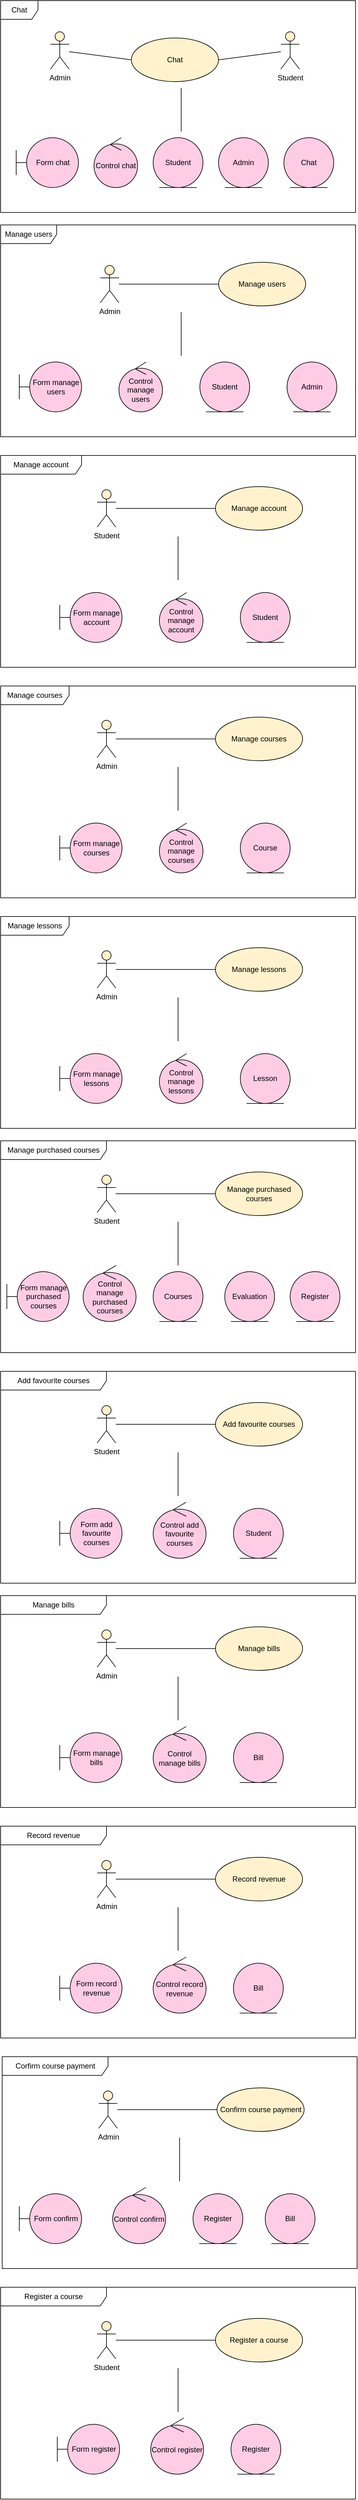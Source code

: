 <mxfile version="26.1.1">
  <diagram name="Trang-1" id="Q7we8QN22_Dc0GwQsEJo">
    <mxGraphModel dx="1290" dy="557" grid="1" gridSize="10" guides="1" tooltips="1" connect="1" arrows="1" fold="1" page="1" pageScale="1" pageWidth="827" pageHeight="1169" math="0" shadow="0">
      <root>
        <mxCell id="0" />
        <mxCell id="1" parent="0" />
        <mxCell id="GhR0AWSsbFGkLl2orixD-1" value="Form chat" style="shape=umlBoundary;whiteSpace=wrap;html=1;fillColor=#FFCCE6;" parent="1" vertex="1">
          <mxGeometry x="95" y="250" width="100" height="80" as="geometry" />
        </mxCell>
        <mxCell id="GhR0AWSsbFGkLl2orixD-2" value="Control chat" style="ellipse;shape=umlControl;whiteSpace=wrap;html=1;fillColor=#FFCCE6;" parent="1" vertex="1">
          <mxGeometry x="220" y="250" width="70" height="80" as="geometry" />
        </mxCell>
        <mxCell id="GhR0AWSsbFGkLl2orixD-3" value="Student" style="ellipse;shape=umlEntity;whiteSpace=wrap;html=1;fillColor=#FFCCE6;" parent="1" vertex="1">
          <mxGeometry x="315" y="250" width="80" height="80" as="geometry" />
        </mxCell>
        <mxCell id="GhR0AWSsbFGkLl2orixD-4" value="Admin" style="ellipse;shape=umlEntity;whiteSpace=wrap;html=1;fillColor=#FFCCE6;" parent="1" vertex="1">
          <mxGeometry x="420" y="250" width="80" height="80" as="geometry" />
        </mxCell>
        <mxCell id="GhR0AWSsbFGkLl2orixD-5" value="Admin" style="shape=umlActor;verticalLabelPosition=bottom;verticalAlign=top;html=1;fillColor=#FFF2CC;" parent="1" vertex="1">
          <mxGeometry x="150" y="80" width="30" height="60" as="geometry" />
        </mxCell>
        <mxCell id="GhR0AWSsbFGkLl2orixD-6" value="Student" style="shape=umlActor;verticalLabelPosition=bottom;verticalAlign=top;html=1;fillColor=#FFF2CC;" parent="1" vertex="1">
          <mxGeometry x="520" y="80" width="30" height="60" as="geometry" />
        </mxCell>
        <mxCell id="GhR0AWSsbFGkLl2orixD-7" value="Chat" style="ellipse;whiteSpace=wrap;html=1;fillColor=#FFF2CC;" parent="1" vertex="1">
          <mxGeometry x="280" y="90" width="140" height="70" as="geometry" />
        </mxCell>
        <mxCell id="GhR0AWSsbFGkLl2orixD-10" value="" style="endArrow=none;html=1;rounded=0;entryX=0;entryY=0.5;entryDx=0;entryDy=0;" parent="1" source="GhR0AWSsbFGkLl2orixD-5" target="GhR0AWSsbFGkLl2orixD-7" edge="1">
          <mxGeometry width="50" height="50" relative="1" as="geometry">
            <mxPoint x="230" y="190" as="sourcePoint" />
            <mxPoint x="280" y="140" as="targetPoint" />
          </mxGeometry>
        </mxCell>
        <mxCell id="GhR0AWSsbFGkLl2orixD-11" value="" style="endArrow=none;html=1;rounded=0;entryX=1;entryY=0.5;entryDx=0;entryDy=0;" parent="1" source="GhR0AWSsbFGkLl2orixD-6" target="GhR0AWSsbFGkLl2orixD-7" edge="1">
          <mxGeometry width="50" height="50" relative="1" as="geometry">
            <mxPoint x="190" y="122" as="sourcePoint" />
            <mxPoint x="290" y="135" as="targetPoint" />
          </mxGeometry>
        </mxCell>
        <mxCell id="GhR0AWSsbFGkLl2orixD-12" value="" style="endArrow=none;html=1;rounded=0;" parent="1" edge="1">
          <mxGeometry width="50" height="50" relative="1" as="geometry">
            <mxPoint x="360" y="240" as="sourcePoint" />
            <mxPoint x="360" y="170" as="targetPoint" />
          </mxGeometry>
        </mxCell>
        <mxCell id="q4FE1DRr6aeODJJ_JZDe-1" value="Chat" style="shape=umlFrame;whiteSpace=wrap;html=1;pointerEvents=0;" parent="1" vertex="1">
          <mxGeometry x="70" y="30" width="570" height="340" as="geometry" />
        </mxCell>
        <mxCell id="q4FE1DRr6aeODJJ_JZDe-24" value="Form manage users" style="shape=umlBoundary;whiteSpace=wrap;html=1;fillColor=#FFCCE6;" parent="1" vertex="1">
          <mxGeometry x="100" y="610" width="100" height="80" as="geometry" />
        </mxCell>
        <mxCell id="q4FE1DRr6aeODJJ_JZDe-25" value="Control manage users" style="ellipse;shape=umlControl;whiteSpace=wrap;html=1;fillColor=#FFCCE6;" parent="1" vertex="1">
          <mxGeometry x="260" y="610" width="70" height="80" as="geometry" />
        </mxCell>
        <mxCell id="q4FE1DRr6aeODJJ_JZDe-26" value="Student" style="ellipse;shape=umlEntity;whiteSpace=wrap;html=1;fillColor=#FFCCE6;" parent="1" vertex="1">
          <mxGeometry x="390" y="610" width="80" height="80" as="geometry" />
        </mxCell>
        <mxCell id="q4FE1DRr6aeODJJ_JZDe-27" value="Admin" style="ellipse;shape=umlEntity;whiteSpace=wrap;html=1;fillColor=#FFCCE6;" parent="1" vertex="1">
          <mxGeometry x="530" y="610" width="80" height="80" as="geometry" />
        </mxCell>
        <mxCell id="q4FE1DRr6aeODJJ_JZDe-28" value="Admin" style="shape=umlActor;verticalLabelPosition=bottom;verticalAlign=top;html=1;fillColor=#FFF2CC;" parent="1" vertex="1">
          <mxGeometry x="230" y="455" width="30" height="60" as="geometry" />
        </mxCell>
        <mxCell id="q4FE1DRr6aeODJJ_JZDe-30" value="Manage users" style="ellipse;whiteSpace=wrap;html=1;fillColor=#FFF2CC;" parent="1" vertex="1">
          <mxGeometry x="420" y="450" width="140" height="70" as="geometry" />
        </mxCell>
        <mxCell id="q4FE1DRr6aeODJJ_JZDe-31" value="" style="endArrow=none;html=1;rounded=0;entryX=0;entryY=0.5;entryDx=0;entryDy=0;" parent="1" source="q4FE1DRr6aeODJJ_JZDe-28" target="q4FE1DRr6aeODJJ_JZDe-30" edge="1">
          <mxGeometry width="50" height="50" relative="1" as="geometry">
            <mxPoint x="230" y="550" as="sourcePoint" />
            <mxPoint x="280" y="500" as="targetPoint" />
          </mxGeometry>
        </mxCell>
        <mxCell id="q4FE1DRr6aeODJJ_JZDe-33" value="" style="endArrow=none;html=1;rounded=0;" parent="1" edge="1">
          <mxGeometry width="50" height="50" relative="1" as="geometry">
            <mxPoint x="360" y="600" as="sourcePoint" />
            <mxPoint x="360" y="530" as="targetPoint" />
          </mxGeometry>
        </mxCell>
        <mxCell id="q4FE1DRr6aeODJJ_JZDe-34" value="Manage users" style="shape=umlFrame;whiteSpace=wrap;html=1;pointerEvents=0;width=90;height=30;" parent="1" vertex="1">
          <mxGeometry x="70" y="390" width="570" height="340" as="geometry" />
        </mxCell>
        <mxCell id="89KOBiRgbCLTCbR4opKs-2" value="Manage account" style="shape=umlFrame;whiteSpace=wrap;html=1;pointerEvents=0;width=130;height=30;" vertex="1" parent="1">
          <mxGeometry x="70" y="760" width="570" height="340" as="geometry" />
        </mxCell>
        <mxCell id="89KOBiRgbCLTCbR4opKs-3" value="Form manage account" style="shape=umlBoundary;whiteSpace=wrap;html=1;fillColor=#FFCCE6;" vertex="1" parent="1">
          <mxGeometry x="165" y="980" width="100" height="80" as="geometry" />
        </mxCell>
        <mxCell id="89KOBiRgbCLTCbR4opKs-4" value="Control manage account" style="ellipse;shape=umlControl;whiteSpace=wrap;html=1;fillColor=#FFCCE6;" vertex="1" parent="1">
          <mxGeometry x="325" y="980" width="70" height="80" as="geometry" />
        </mxCell>
        <mxCell id="89KOBiRgbCLTCbR4opKs-5" value="Student" style="ellipse;shape=umlEntity;whiteSpace=wrap;html=1;fillColor=#FFCCE6;" vertex="1" parent="1">
          <mxGeometry x="455" y="980" width="80" height="80" as="geometry" />
        </mxCell>
        <mxCell id="89KOBiRgbCLTCbR4opKs-7" value="Student" style="shape=umlActor;verticalLabelPosition=bottom;verticalAlign=top;html=1;fillColor=#FFF2CC;" vertex="1" parent="1">
          <mxGeometry x="225" y="815" width="30" height="60" as="geometry" />
        </mxCell>
        <mxCell id="89KOBiRgbCLTCbR4opKs-8" value="Manage account" style="ellipse;whiteSpace=wrap;html=1;fillColor=#FFF2CC;" vertex="1" parent="1">
          <mxGeometry x="415" y="810" width="140" height="70" as="geometry" />
        </mxCell>
        <mxCell id="89KOBiRgbCLTCbR4opKs-9" value="" style="endArrow=none;html=1;rounded=0;entryX=0;entryY=0.5;entryDx=0;entryDy=0;" edge="1" parent="1" source="89KOBiRgbCLTCbR4opKs-7" target="89KOBiRgbCLTCbR4opKs-8">
          <mxGeometry width="50" height="50" relative="1" as="geometry">
            <mxPoint x="225" y="910" as="sourcePoint" />
            <mxPoint x="275" y="860" as="targetPoint" />
          </mxGeometry>
        </mxCell>
        <mxCell id="89KOBiRgbCLTCbR4opKs-10" value="" style="endArrow=none;html=1;rounded=0;" edge="1" parent="1">
          <mxGeometry width="50" height="50" relative="1" as="geometry">
            <mxPoint x="355" y="960" as="sourcePoint" />
            <mxPoint x="355" y="890" as="targetPoint" />
          </mxGeometry>
        </mxCell>
        <mxCell id="89KOBiRgbCLTCbR4opKs-12" value="Chat" style="ellipse;shape=umlEntity;whiteSpace=wrap;html=1;fillColor=#FFCCE6;" vertex="1" parent="1">
          <mxGeometry x="525" y="250" width="80" height="80" as="geometry" />
        </mxCell>
        <mxCell id="89KOBiRgbCLTCbR4opKs-13" value="Manage courses" style="shape=umlFrame;whiteSpace=wrap;html=1;pointerEvents=0;width=110;height=30;" vertex="1" parent="1">
          <mxGeometry x="70" y="1130" width="570" height="340" as="geometry" />
        </mxCell>
        <mxCell id="89KOBiRgbCLTCbR4opKs-14" value="Form manage courses" style="shape=umlBoundary;whiteSpace=wrap;html=1;fillColor=#FFCCE6;" vertex="1" parent="1">
          <mxGeometry x="165" y="1350" width="100" height="80" as="geometry" />
        </mxCell>
        <mxCell id="89KOBiRgbCLTCbR4opKs-15" value="Control manage courses" style="ellipse;shape=umlControl;whiteSpace=wrap;html=1;fillColor=#FFCCE6;" vertex="1" parent="1">
          <mxGeometry x="325" y="1350" width="70" height="80" as="geometry" />
        </mxCell>
        <mxCell id="89KOBiRgbCLTCbR4opKs-16" value="Course" style="ellipse;shape=umlEntity;whiteSpace=wrap;html=1;fillColor=#FFCCE6;" vertex="1" parent="1">
          <mxGeometry x="455" y="1350" width="80" height="80" as="geometry" />
        </mxCell>
        <mxCell id="89KOBiRgbCLTCbR4opKs-17" value="Admin" style="shape=umlActor;verticalLabelPosition=bottom;verticalAlign=top;html=1;fillColor=#FFF2CC;" vertex="1" parent="1">
          <mxGeometry x="225" y="1185" width="30" height="60" as="geometry" />
        </mxCell>
        <mxCell id="89KOBiRgbCLTCbR4opKs-18" value="Manage courses" style="ellipse;whiteSpace=wrap;html=1;fillColor=#FFF2CC;" vertex="1" parent="1">
          <mxGeometry x="415" y="1180" width="140" height="70" as="geometry" />
        </mxCell>
        <mxCell id="89KOBiRgbCLTCbR4opKs-19" value="" style="endArrow=none;html=1;rounded=0;entryX=0;entryY=0.5;entryDx=0;entryDy=0;" edge="1" parent="1" source="89KOBiRgbCLTCbR4opKs-17" target="89KOBiRgbCLTCbR4opKs-18">
          <mxGeometry width="50" height="50" relative="1" as="geometry">
            <mxPoint x="225" y="1280" as="sourcePoint" />
            <mxPoint x="275" y="1230" as="targetPoint" />
          </mxGeometry>
        </mxCell>
        <mxCell id="89KOBiRgbCLTCbR4opKs-20" value="" style="endArrow=none;html=1;rounded=0;" edge="1" parent="1">
          <mxGeometry width="50" height="50" relative="1" as="geometry">
            <mxPoint x="355" y="1330" as="sourcePoint" />
            <mxPoint x="355" y="1260" as="targetPoint" />
          </mxGeometry>
        </mxCell>
        <mxCell id="89KOBiRgbCLTCbR4opKs-21" value="Manage lessons" style="shape=umlFrame;whiteSpace=wrap;html=1;pointerEvents=0;width=110;height=30;" vertex="1" parent="1">
          <mxGeometry x="70" y="1500" width="570" height="340" as="geometry" />
        </mxCell>
        <mxCell id="89KOBiRgbCLTCbR4opKs-22" value="Form manage lessons" style="shape=umlBoundary;whiteSpace=wrap;html=1;fillColor=#FFCCE6;" vertex="1" parent="1">
          <mxGeometry x="165" y="1720" width="100" height="80" as="geometry" />
        </mxCell>
        <mxCell id="89KOBiRgbCLTCbR4opKs-23" value="Control manage lessons" style="ellipse;shape=umlControl;whiteSpace=wrap;html=1;fillColor=#FFCCE6;" vertex="1" parent="1">
          <mxGeometry x="325" y="1720" width="70" height="80" as="geometry" />
        </mxCell>
        <mxCell id="89KOBiRgbCLTCbR4opKs-24" value="Lesson" style="ellipse;shape=umlEntity;whiteSpace=wrap;html=1;fillColor=#FFCCE6;" vertex="1" parent="1">
          <mxGeometry x="455" y="1720" width="80" height="80" as="geometry" />
        </mxCell>
        <mxCell id="89KOBiRgbCLTCbR4opKs-25" value="Admin" style="shape=umlActor;verticalLabelPosition=bottom;verticalAlign=top;html=1;fillColor=#FFF2CC;" vertex="1" parent="1">
          <mxGeometry x="225" y="1555" width="30" height="60" as="geometry" />
        </mxCell>
        <mxCell id="89KOBiRgbCLTCbR4opKs-26" value="Manage lessons" style="ellipse;whiteSpace=wrap;html=1;fillColor=#FFF2CC;" vertex="1" parent="1">
          <mxGeometry x="415" y="1550" width="140" height="70" as="geometry" />
        </mxCell>
        <mxCell id="89KOBiRgbCLTCbR4opKs-27" value="" style="endArrow=none;html=1;rounded=0;entryX=0;entryY=0.5;entryDx=0;entryDy=0;" edge="1" parent="1" source="89KOBiRgbCLTCbR4opKs-25" target="89KOBiRgbCLTCbR4opKs-26">
          <mxGeometry width="50" height="50" relative="1" as="geometry">
            <mxPoint x="225" y="1650" as="sourcePoint" />
            <mxPoint x="275" y="1600" as="targetPoint" />
          </mxGeometry>
        </mxCell>
        <mxCell id="89KOBiRgbCLTCbR4opKs-28" value="" style="endArrow=none;html=1;rounded=0;" edge="1" parent="1">
          <mxGeometry width="50" height="50" relative="1" as="geometry">
            <mxPoint x="355" y="1700" as="sourcePoint" />
            <mxPoint x="355" y="1630" as="targetPoint" />
          </mxGeometry>
        </mxCell>
        <mxCell id="89KOBiRgbCLTCbR4opKs-29" value="Manage purchased courses" style="shape=umlFrame;whiteSpace=wrap;html=1;pointerEvents=0;width=170;height=30;" vertex="1" parent="1">
          <mxGeometry x="70" y="1860" width="570" height="340" as="geometry" />
        </mxCell>
        <mxCell id="89KOBiRgbCLTCbR4opKs-30" value="Form manage purchased courses" style="shape=umlBoundary;whiteSpace=wrap;html=1;fillColor=#FFCCE6;" vertex="1" parent="1">
          <mxGeometry x="80" y="2070" width="100" height="80" as="geometry" />
        </mxCell>
        <mxCell id="89KOBiRgbCLTCbR4opKs-31" value="Control manage purchased courses" style="ellipse;shape=umlControl;whiteSpace=wrap;html=1;fillColor=#FFCCE6;" vertex="1" parent="1">
          <mxGeometry x="202.5" y="2060" width="85" height="90" as="geometry" />
        </mxCell>
        <mxCell id="89KOBiRgbCLTCbR4opKs-32" value="Courses" style="ellipse;shape=umlEntity;whiteSpace=wrap;html=1;fillColor=#FFCCE6;" vertex="1" parent="1">
          <mxGeometry x="315" y="2070" width="80" height="80" as="geometry" />
        </mxCell>
        <mxCell id="89KOBiRgbCLTCbR4opKs-33" value="Student" style="shape=umlActor;verticalLabelPosition=bottom;verticalAlign=top;html=1;fillColor=#FFF2CC;" vertex="1" parent="1">
          <mxGeometry x="225" y="1915" width="30" height="60" as="geometry" />
        </mxCell>
        <mxCell id="89KOBiRgbCLTCbR4opKs-34" value="Manage purchased courses" style="ellipse;whiteSpace=wrap;html=1;fillColor=#FFF2CC;" vertex="1" parent="1">
          <mxGeometry x="415" y="1910" width="140" height="70" as="geometry" />
        </mxCell>
        <mxCell id="89KOBiRgbCLTCbR4opKs-35" value="" style="endArrow=none;html=1;rounded=0;entryX=0;entryY=0.5;entryDx=0;entryDy=0;" edge="1" parent="1" source="89KOBiRgbCLTCbR4opKs-33" target="89KOBiRgbCLTCbR4opKs-34">
          <mxGeometry width="50" height="50" relative="1" as="geometry">
            <mxPoint x="225" y="2010" as="sourcePoint" />
            <mxPoint x="275" y="1960" as="targetPoint" />
          </mxGeometry>
        </mxCell>
        <mxCell id="89KOBiRgbCLTCbR4opKs-36" value="" style="endArrow=none;html=1;rounded=0;" edge="1" parent="1">
          <mxGeometry width="50" height="50" relative="1" as="geometry">
            <mxPoint x="355" y="2060" as="sourcePoint" />
            <mxPoint x="355" y="1990" as="targetPoint" />
          </mxGeometry>
        </mxCell>
        <mxCell id="89KOBiRgbCLTCbR4opKs-38" value="Evaluation" style="ellipse;shape=umlEntity;whiteSpace=wrap;html=1;fillColor=#FFCCE6;" vertex="1" parent="1">
          <mxGeometry x="430" y="2070" width="80" height="80" as="geometry" />
        </mxCell>
        <mxCell id="89KOBiRgbCLTCbR4opKs-39" value="Add favourite courses" style="shape=umlFrame;whiteSpace=wrap;html=1;pointerEvents=0;width=170;height=30;" vertex="1" parent="1">
          <mxGeometry x="70" y="2230" width="570" height="340" as="geometry" />
        </mxCell>
        <mxCell id="89KOBiRgbCLTCbR4opKs-40" value="Form add favourite courses" style="shape=umlBoundary;whiteSpace=wrap;html=1;fillColor=#FFCCE6;" vertex="1" parent="1">
          <mxGeometry x="165" y="2450" width="100" height="80" as="geometry" />
        </mxCell>
        <mxCell id="89KOBiRgbCLTCbR4opKs-41" value="Control add favourite courses" style="ellipse;shape=umlControl;whiteSpace=wrap;html=1;fillColor=#FFCCE6;" vertex="1" parent="1">
          <mxGeometry x="315" y="2440" width="85" height="90" as="geometry" />
        </mxCell>
        <mxCell id="89KOBiRgbCLTCbR4opKs-42" value="Student" style="ellipse;shape=umlEntity;whiteSpace=wrap;html=1;fillColor=#FFCCE6;" vertex="1" parent="1">
          <mxGeometry x="444" y="2450" width="80" height="80" as="geometry" />
        </mxCell>
        <mxCell id="89KOBiRgbCLTCbR4opKs-43" value="Student" style="shape=umlActor;verticalLabelPosition=bottom;verticalAlign=top;html=1;fillColor=#FFF2CC;" vertex="1" parent="1">
          <mxGeometry x="225" y="2285" width="30" height="60" as="geometry" />
        </mxCell>
        <mxCell id="89KOBiRgbCLTCbR4opKs-44" value="Add favourite courses" style="ellipse;whiteSpace=wrap;html=1;fillColor=#FFF2CC;" vertex="1" parent="1">
          <mxGeometry x="415" y="2280" width="140" height="70" as="geometry" />
        </mxCell>
        <mxCell id="89KOBiRgbCLTCbR4opKs-45" value="" style="endArrow=none;html=1;rounded=0;entryX=0;entryY=0.5;entryDx=0;entryDy=0;" edge="1" parent="1" source="89KOBiRgbCLTCbR4opKs-43" target="89KOBiRgbCLTCbR4opKs-44">
          <mxGeometry width="50" height="50" relative="1" as="geometry">
            <mxPoint x="225" y="2380" as="sourcePoint" />
            <mxPoint x="275" y="2330" as="targetPoint" />
          </mxGeometry>
        </mxCell>
        <mxCell id="89KOBiRgbCLTCbR4opKs-46" value="" style="endArrow=none;html=1;rounded=0;" edge="1" parent="1">
          <mxGeometry width="50" height="50" relative="1" as="geometry">
            <mxPoint x="355" y="2430" as="sourcePoint" />
            <mxPoint x="355" y="2360" as="targetPoint" />
          </mxGeometry>
        </mxCell>
        <mxCell id="89KOBiRgbCLTCbR4opKs-48" value="Manage bills" style="shape=umlFrame;whiteSpace=wrap;html=1;pointerEvents=0;width=170;height=30;" vertex="1" parent="1">
          <mxGeometry x="70" y="2590" width="570" height="340" as="geometry" />
        </mxCell>
        <mxCell id="89KOBiRgbCLTCbR4opKs-49" value="Form manage bills" style="shape=umlBoundary;whiteSpace=wrap;html=1;fillColor=#FFCCE6;" vertex="1" parent="1">
          <mxGeometry x="165" y="2810" width="100" height="80" as="geometry" />
        </mxCell>
        <mxCell id="89KOBiRgbCLTCbR4opKs-50" value="Control manage bills" style="ellipse;shape=umlControl;whiteSpace=wrap;html=1;fillColor=#FFCCE6;" vertex="1" parent="1">
          <mxGeometry x="315" y="2800" width="85" height="90" as="geometry" />
        </mxCell>
        <mxCell id="89KOBiRgbCLTCbR4opKs-51" value="Bill" style="ellipse;shape=umlEntity;whiteSpace=wrap;html=1;fillColor=#FFCCE6;" vertex="1" parent="1">
          <mxGeometry x="444" y="2810" width="80" height="80" as="geometry" />
        </mxCell>
        <mxCell id="89KOBiRgbCLTCbR4opKs-52" value="Admin" style="shape=umlActor;verticalLabelPosition=bottom;verticalAlign=top;html=1;fillColor=#FFF2CC;" vertex="1" parent="1">
          <mxGeometry x="225" y="2645" width="30" height="60" as="geometry" />
        </mxCell>
        <mxCell id="89KOBiRgbCLTCbR4opKs-53" value="Manage bills" style="ellipse;whiteSpace=wrap;html=1;fillColor=#FFF2CC;" vertex="1" parent="1">
          <mxGeometry x="415" y="2640" width="140" height="70" as="geometry" />
        </mxCell>
        <mxCell id="89KOBiRgbCLTCbR4opKs-54" value="" style="endArrow=none;html=1;rounded=0;entryX=0;entryY=0.5;entryDx=0;entryDy=0;" edge="1" parent="1" source="89KOBiRgbCLTCbR4opKs-52" target="89KOBiRgbCLTCbR4opKs-53">
          <mxGeometry width="50" height="50" relative="1" as="geometry">
            <mxPoint x="225" y="2740" as="sourcePoint" />
            <mxPoint x="275" y="2690" as="targetPoint" />
          </mxGeometry>
        </mxCell>
        <mxCell id="89KOBiRgbCLTCbR4opKs-55" value="" style="endArrow=none;html=1;rounded=0;" edge="1" parent="1">
          <mxGeometry width="50" height="50" relative="1" as="geometry">
            <mxPoint x="355" y="2790" as="sourcePoint" />
            <mxPoint x="355" y="2720" as="targetPoint" />
          </mxGeometry>
        </mxCell>
        <mxCell id="89KOBiRgbCLTCbR4opKs-56" value="Register" style="ellipse;shape=umlEntity;whiteSpace=wrap;html=1;fillColor=#FFCCE6;" vertex="1" parent="1">
          <mxGeometry x="535" y="2070" width="80" height="80" as="geometry" />
        </mxCell>
        <mxCell id="89KOBiRgbCLTCbR4opKs-57" value="Record revenue" style="shape=umlFrame;whiteSpace=wrap;html=1;pointerEvents=0;width=170;height=30;" vertex="1" parent="1">
          <mxGeometry x="70" y="2960" width="570" height="340" as="geometry" />
        </mxCell>
        <mxCell id="89KOBiRgbCLTCbR4opKs-58" value="Form record revenue" style="shape=umlBoundary;whiteSpace=wrap;html=1;fillColor=#FFCCE6;" vertex="1" parent="1">
          <mxGeometry x="165" y="3180" width="100" height="80" as="geometry" />
        </mxCell>
        <mxCell id="89KOBiRgbCLTCbR4opKs-59" value="Control record revenue" style="ellipse;shape=umlControl;whiteSpace=wrap;html=1;fillColor=#FFCCE6;" vertex="1" parent="1">
          <mxGeometry x="315" y="3170" width="85" height="90" as="geometry" />
        </mxCell>
        <mxCell id="89KOBiRgbCLTCbR4opKs-60" value="Bill" style="ellipse;shape=umlEntity;whiteSpace=wrap;html=1;fillColor=#FFCCE6;" vertex="1" parent="1">
          <mxGeometry x="444" y="3180" width="80" height="80" as="geometry" />
        </mxCell>
        <mxCell id="89KOBiRgbCLTCbR4opKs-61" value="Admin" style="shape=umlActor;verticalLabelPosition=bottom;verticalAlign=top;html=1;fillColor=#FFF2CC;" vertex="1" parent="1">
          <mxGeometry x="225" y="3015" width="30" height="60" as="geometry" />
        </mxCell>
        <mxCell id="89KOBiRgbCLTCbR4opKs-62" value="Record revenue" style="ellipse;whiteSpace=wrap;html=1;fillColor=#FFF2CC;" vertex="1" parent="1">
          <mxGeometry x="415" y="3010" width="140" height="70" as="geometry" />
        </mxCell>
        <mxCell id="89KOBiRgbCLTCbR4opKs-63" value="" style="endArrow=none;html=1;rounded=0;entryX=0;entryY=0.5;entryDx=0;entryDy=0;" edge="1" parent="1" source="89KOBiRgbCLTCbR4opKs-61" target="89KOBiRgbCLTCbR4opKs-62">
          <mxGeometry width="50" height="50" relative="1" as="geometry">
            <mxPoint x="225" y="3110" as="sourcePoint" />
            <mxPoint x="275" y="3060" as="targetPoint" />
          </mxGeometry>
        </mxCell>
        <mxCell id="89KOBiRgbCLTCbR4opKs-64" value="" style="endArrow=none;html=1;rounded=0;" edge="1" parent="1">
          <mxGeometry width="50" height="50" relative="1" as="geometry">
            <mxPoint x="355" y="3160" as="sourcePoint" />
            <mxPoint x="355" y="3090" as="targetPoint" />
          </mxGeometry>
        </mxCell>
        <mxCell id="89KOBiRgbCLTCbR4opKs-65" value="Corfirm course payment" style="shape=umlFrame;whiteSpace=wrap;html=1;pointerEvents=0;width=170;height=30;" vertex="1" parent="1">
          <mxGeometry x="72.5" y="3330" width="570" height="340" as="geometry" />
        </mxCell>
        <mxCell id="89KOBiRgbCLTCbR4opKs-66" value="Form confirm" style="shape=umlBoundary;whiteSpace=wrap;html=1;fillColor=#FFCCE6;" vertex="1" parent="1">
          <mxGeometry x="100" y="3550" width="100" height="80" as="geometry" />
        </mxCell>
        <mxCell id="89KOBiRgbCLTCbR4opKs-67" value="Control confirm" style="ellipse;shape=umlControl;whiteSpace=wrap;html=1;fillColor=#FFCCE6;" vertex="1" parent="1">
          <mxGeometry x="250" y="3540" width="85" height="90" as="geometry" />
        </mxCell>
        <mxCell id="89KOBiRgbCLTCbR4opKs-68" value="Register" style="ellipse;shape=umlEntity;whiteSpace=wrap;html=1;fillColor=#FFCCE6;" vertex="1" parent="1">
          <mxGeometry x="379" y="3550" width="80" height="80" as="geometry" />
        </mxCell>
        <mxCell id="89KOBiRgbCLTCbR4opKs-69" value="Admin" style="shape=umlActor;verticalLabelPosition=bottom;verticalAlign=top;html=1;fillColor=#FFF2CC;" vertex="1" parent="1">
          <mxGeometry x="227.5" y="3385" width="30" height="60" as="geometry" />
        </mxCell>
        <mxCell id="89KOBiRgbCLTCbR4opKs-70" value="Confirm course payment" style="ellipse;whiteSpace=wrap;html=1;fillColor=#FFF2CC;" vertex="1" parent="1">
          <mxGeometry x="417.5" y="3380" width="140" height="70" as="geometry" />
        </mxCell>
        <mxCell id="89KOBiRgbCLTCbR4opKs-71" value="" style="endArrow=none;html=1;rounded=0;entryX=0;entryY=0.5;entryDx=0;entryDy=0;" edge="1" parent="1" source="89KOBiRgbCLTCbR4opKs-69" target="89KOBiRgbCLTCbR4opKs-70">
          <mxGeometry width="50" height="50" relative="1" as="geometry">
            <mxPoint x="227.5" y="3480" as="sourcePoint" />
            <mxPoint x="277.5" y="3430" as="targetPoint" />
          </mxGeometry>
        </mxCell>
        <mxCell id="89KOBiRgbCLTCbR4opKs-72" value="" style="endArrow=none;html=1;rounded=0;" edge="1" parent="1">
          <mxGeometry width="50" height="50" relative="1" as="geometry">
            <mxPoint x="357.5" y="3530" as="sourcePoint" />
            <mxPoint x="357.5" y="3460" as="targetPoint" />
          </mxGeometry>
        </mxCell>
        <mxCell id="89KOBiRgbCLTCbR4opKs-73" value="Bill" style="ellipse;shape=umlEntity;whiteSpace=wrap;html=1;fillColor=#FFCCE6;" vertex="1" parent="1">
          <mxGeometry x="495" y="3550" width="80" height="80" as="geometry" />
        </mxCell>
        <mxCell id="89KOBiRgbCLTCbR4opKs-74" value="Register a course" style="shape=umlFrame;whiteSpace=wrap;html=1;pointerEvents=0;width=170;height=30;" vertex="1" parent="1">
          <mxGeometry x="70" y="3700" width="570" height="340" as="geometry" />
        </mxCell>
        <mxCell id="89KOBiRgbCLTCbR4opKs-75" value="Form register" style="shape=umlBoundary;whiteSpace=wrap;html=1;fillColor=#FFCCE6;" vertex="1" parent="1">
          <mxGeometry x="161" y="3920" width="100" height="80" as="geometry" />
        </mxCell>
        <mxCell id="89KOBiRgbCLTCbR4opKs-76" value="Control register" style="ellipse;shape=umlControl;whiteSpace=wrap;html=1;fillColor=#FFCCE6;" vertex="1" parent="1">
          <mxGeometry x="311" y="3910" width="85" height="90" as="geometry" />
        </mxCell>
        <mxCell id="89KOBiRgbCLTCbR4opKs-77" value="Register" style="ellipse;shape=umlEntity;whiteSpace=wrap;html=1;fillColor=#FFCCE6;" vertex="1" parent="1">
          <mxGeometry x="440" y="3920" width="80" height="80" as="geometry" />
        </mxCell>
        <mxCell id="89KOBiRgbCLTCbR4opKs-78" value="Student" style="shape=umlActor;verticalLabelPosition=bottom;verticalAlign=top;html=1;fillColor=#FFF2CC;" vertex="1" parent="1">
          <mxGeometry x="225" y="3755" width="30" height="60" as="geometry" />
        </mxCell>
        <mxCell id="89KOBiRgbCLTCbR4opKs-79" value="Register a course" style="ellipse;whiteSpace=wrap;html=1;fillColor=#FFF2CC;" vertex="1" parent="1">
          <mxGeometry x="415" y="3750" width="140" height="70" as="geometry" />
        </mxCell>
        <mxCell id="89KOBiRgbCLTCbR4opKs-80" value="" style="endArrow=none;html=1;rounded=0;entryX=0;entryY=0.5;entryDx=0;entryDy=0;" edge="1" parent="1" source="89KOBiRgbCLTCbR4opKs-78" target="89KOBiRgbCLTCbR4opKs-79">
          <mxGeometry width="50" height="50" relative="1" as="geometry">
            <mxPoint x="225" y="3850" as="sourcePoint" />
            <mxPoint x="275" y="3800" as="targetPoint" />
          </mxGeometry>
        </mxCell>
        <mxCell id="89KOBiRgbCLTCbR4opKs-81" value="" style="endArrow=none;html=1;rounded=0;" edge="1" parent="1">
          <mxGeometry width="50" height="50" relative="1" as="geometry">
            <mxPoint x="355" y="3900" as="sourcePoint" />
            <mxPoint x="355" y="3830" as="targetPoint" />
          </mxGeometry>
        </mxCell>
      </root>
    </mxGraphModel>
  </diagram>
</mxfile>
